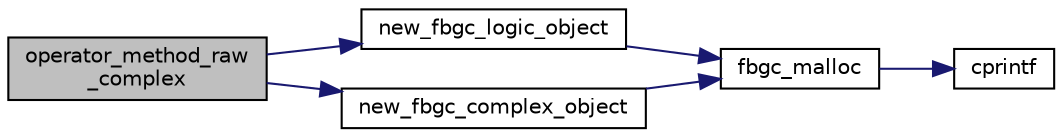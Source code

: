 digraph "operator_method_raw_complex"
{
  edge [fontname="Helvetica",fontsize="10",labelfontname="Helvetica",labelfontsize="10"];
  node [fontname="Helvetica",fontsize="10",shape=record];
  rankdir="LR";
  Node77 [label="operator_method_raw\l_complex",height=0.2,width=0.4,color="black", fillcolor="grey75", style="filled", fontcolor="black"];
  Node77 -> Node78 [color="midnightblue",fontsize="10",style="solid"];
  Node78 [label="new_fbgc_logic_object",height=0.2,width=0.4,color="black", fillcolor="white", style="filled",URL="$logic__object_8c.html#a11def1f376b697a7229879ad4222afab"];
  Node78 -> Node79 [color="midnightblue",fontsize="10",style="solid"];
  Node79 [label="fbgc_malloc",height=0.2,width=0.4,color="black", fillcolor="white", style="filled",URL="$memory_8c.html#a41dd65ee24d51160659bf94bed90e998"];
  Node79 -> Node80 [color="midnightblue",fontsize="10",style="solid"];
  Node80 [label="cprintf",height=0.2,width=0.4,color="black", fillcolor="white", style="filled",URL="$error_8c.html#a30fee765292b076e015fc846035f2550"];
  Node77 -> Node81 [color="midnightblue",fontsize="10",style="solid"];
  Node81 [label="new_fbgc_complex_object",height=0.2,width=0.4,color="black", fillcolor="white", style="filled",URL="$complex__object_8c.html#aaa211012c5583b4c23ebcc4824fbc504"];
  Node81 -> Node79 [color="midnightblue",fontsize="10",style="solid"];
}
